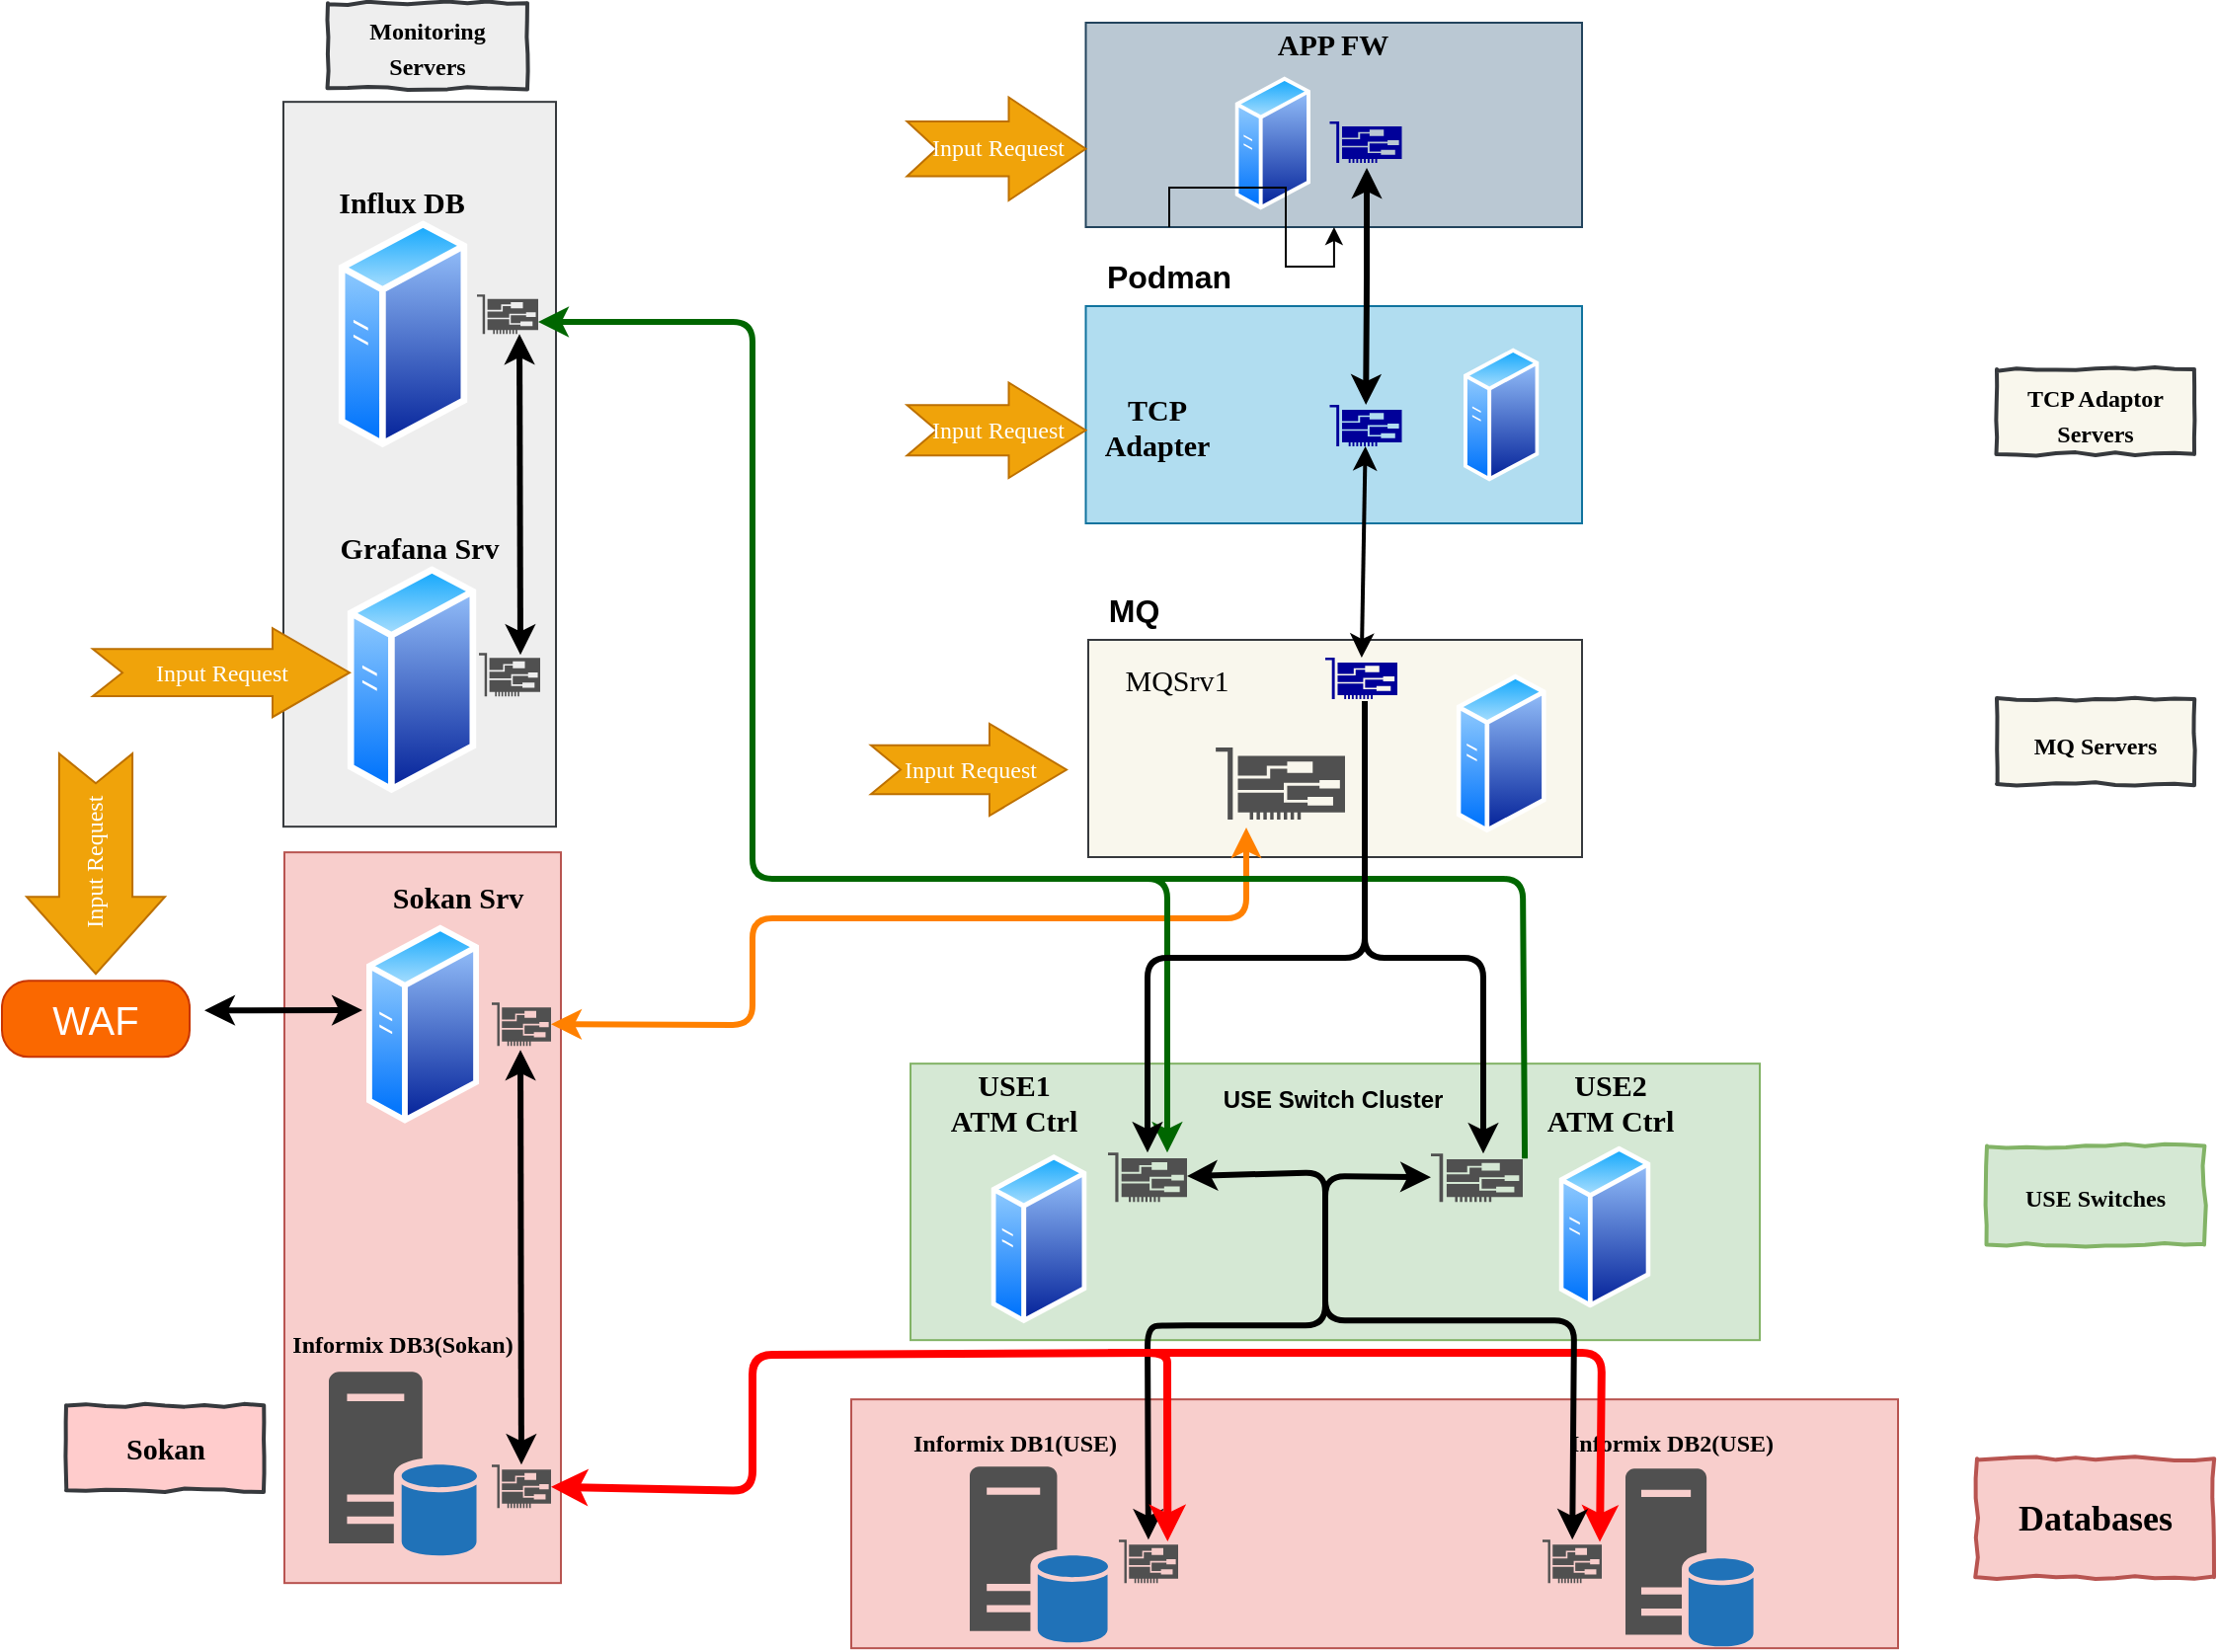 <mxfile version="20.4.0" type="google"><diagram id="qexjKL_MTnsUz6962y9l" name="Page-1"><mxGraphModel grid="1" page="1" gridSize="10" guides="1" tooltips="1" connect="1" arrows="1" fold="1" pageScale="1" pageWidth="2336" pageHeight="1654" math="0" shadow="0"><root><mxCell id="0"/><mxCell id="1" parent="0"/><mxCell id="PhCyqo3ka2LEgslvKDjZ-1" value="" style="rounded=0;whiteSpace=wrap;html=1;fillColor=#eeeeee;strokeColor=#36393d;" vertex="1" parent="1"><mxGeometry x="612.5" y="156.58" width="138" height="367" as="geometry"/></mxCell><mxCell id="KrSL7MlvfdjME8Hw9Vdq-122" value="" style="rounded=0;whiteSpace=wrap;html=1;fillColor=#f8cecc;strokeColor=#b85450;" vertex="1" parent="1"><mxGeometry x="613" y="536.58" width="140" height="370" as="geometry"/></mxCell><mxCell id="KrSL7MlvfdjME8Hw9Vdq-71" value="" style="rounded=0;whiteSpace=wrap;html=1;fillColor=#d5e8d4;strokeColor=#82b366;" vertex="1" parent="1"><mxGeometry x="930" y="643.58" width="430" height="140" as="geometry"/></mxCell><mxCell id="KrSL7MlvfdjME8Hw9Vdq-68" value="" style="rounded=0;whiteSpace=wrap;html=1;fillColor=#f8cecc;strokeColor=#b85450;" vertex="1" parent="1"><mxGeometry x="900" y="813.58" width="530" height="126" as="geometry"/></mxCell><mxCell id="KrSL7MlvfdjME8Hw9Vdq-1" value="" style="shadow=0;dashed=0;html=1;strokeColor=none;fillColor=#505050;labelPosition=center;verticalLabelPosition=bottom;verticalAlign=top;outlineConnect=0;align=center;shape=mxgraph.office.databases.database_server_blue;" vertex="1" parent="1"><mxGeometry x="1292" y="848.58" width="65" height="91" as="geometry"/></mxCell><mxCell id="KrSL7MlvfdjME8Hw9Vdq-12" value="" style="aspect=fixed;perimeter=ellipsePerimeter;html=1;align=center;shadow=0;dashed=0;spacingTop=3;image;image=img/lib/active_directory/generic_server.svg;" vertex="1" parent="1"><mxGeometry x="1258.25" y="685.31" width="46.5" height="81.96" as="geometry"/></mxCell><mxCell id="KrSL7MlvfdjME8Hw9Vdq-14" value="" style="aspect=fixed;perimeter=ellipsePerimeter;html=1;align=center;shadow=0;dashed=0;spacingTop=3;image;image=img/lib/active_directory/generic_server.svg;" vertex="1" parent="1"><mxGeometry x="970.75" y="689.08" width="48.5" height="86.42" as="geometry"/></mxCell><mxCell id="KrSL7MlvfdjME8Hw9Vdq-20" value="" style="pointerEvents=1;shadow=0;dashed=0;html=1;strokeColor=none;fillColor=#505050;labelPosition=center;verticalLabelPosition=bottom;verticalAlign=top;outlineConnect=0;align=center;shape=mxgraph.office.devices.nic;" vertex="1" parent="1"><mxGeometry x="1193.5" y="689.08" width="46.5" height="24.5" as="geometry"/></mxCell><mxCell id="KrSL7MlvfdjME8Hw9Vdq-49" value="" style="shadow=0;dashed=0;html=1;strokeColor=none;fillColor=#505050;labelPosition=center;verticalLabelPosition=bottom;verticalAlign=top;outlineConnect=0;align=center;shape=mxgraph.office.databases.database_server_blue;direction=east;rotation=0;" vertex="1" parent="1"><mxGeometry x="635.5" y="799.58" width="75" height="94" as="geometry"/></mxCell><mxCell id="KrSL7MlvfdjME8Hw9Vdq-50" value="" style="shadow=0;dashed=0;html=1;strokeColor=none;fillColor=#505050;labelPosition=center;verticalLabelPosition=bottom;verticalAlign=top;outlineConnect=0;align=center;shape=mxgraph.office.databases.database_server_blue;" vertex="1" parent="1"><mxGeometry x="960" y="847.58" width="70" height="90" as="geometry"/></mxCell><mxCell id="KrSL7MlvfdjME8Hw9Vdq-60" value="" style="pointerEvents=1;shadow=0;dashed=0;html=1;strokeColor=none;fillColor=#505050;labelPosition=center;verticalLabelPosition=bottom;verticalAlign=top;outlineConnect=0;align=center;shape=mxgraph.office.devices.nic;" vertex="1" parent="1"><mxGeometry x="718" y="846.58" width="30" height="22" as="geometry"/></mxCell><mxCell id="KrSL7MlvfdjME8Hw9Vdq-61" value="" style="pointerEvents=1;shadow=0;dashed=0;html=1;strokeColor=none;fillColor=#505050;labelPosition=center;verticalLabelPosition=bottom;verticalAlign=top;outlineConnect=0;align=center;shape=mxgraph.office.devices.nic;" vertex="1" parent="1"><mxGeometry x="1250" y="884.58" width="30" height="22" as="geometry"/></mxCell><mxCell id="KrSL7MlvfdjME8Hw9Vdq-72" value="" style="pointerEvents=1;shadow=0;dashed=0;html=1;strokeColor=none;fillColor=#505050;labelPosition=center;verticalLabelPosition=bottom;verticalAlign=top;outlineConnect=0;align=center;shape=mxgraph.office.devices.nic;" vertex="1" parent="1"><mxGeometry x="1035.5" y="884.58" width="30" height="22" as="geometry"/></mxCell><mxCell id="KrSL7MlvfdjME8Hw9Vdq-84" value="&lt;h2&gt;&lt;font face=&quot;Times New Roman&quot;&gt;Databases&lt;/font&gt;&lt;/h2&gt;" style="html=1;whiteSpace=wrap;comic=1;strokeWidth=2;fontFamily=Comic Sans MS;fontStyle=1;fillColor=#f8cecc;strokeColor=#b85450;" vertex="1" parent="1"><mxGeometry x="1470" y="843.58" width="120" height="60" as="geometry"/></mxCell><mxCell id="KrSL7MlvfdjME8Hw9Vdq-86" value="&lt;font style=&quot;font-size: 12px&quot;&gt;USE Switches&lt;/font&gt;" style="html=1;whiteSpace=wrap;comic=1;strokeWidth=2;fontFamily=Comic Sans MS;fontStyle=1;fontSize=15;fillColor=#d5e8d4;strokeColor=#82b366;" vertex="1" parent="1"><mxGeometry x="1475" y="685.31" width="110" height="50" as="geometry"/></mxCell><mxCell id="KrSL7MlvfdjME8Hw9Vdq-91" value="&lt;b&gt;USE1&lt;br&gt;ATM Ctrl&lt;br&gt; &lt;/b&gt;" style="text;html=1;strokeColor=none;fillColor=none;align=center;verticalAlign=middle;whiteSpace=wrap;rounded=0;fontSize=15;fontFamily=Times New Roman;" vertex="1" parent="1"><mxGeometry x="915" y="652.7" width="135" height="20" as="geometry"/></mxCell><mxCell id="KrSL7MlvfdjME8Hw9Vdq-103" value="&lt;h3&gt;&lt;font style=&quot;font-size: 12px&quot;&gt;Informix DB1(USE)&lt;/font&gt;&lt;/h3&gt;" style="text;html=1;strokeColor=none;fillColor=none;align=center;verticalAlign=middle;whiteSpace=wrap;rounded=0;fontSize=15;fontFamily=Times New Roman;" vertex="1" parent="1"><mxGeometry x="902.5" y="823.58" width="160" height="20" as="geometry"/></mxCell><mxCell id="KrSL7MlvfdjME8Hw9Vdq-106" value="&lt;h3&gt;&lt;font style=&quot;font-size: 12px&quot;&gt;Informix DB3(Sokan)&lt;/font&gt;&lt;/h3&gt;" style="text;html=1;strokeColor=none;fillColor=none;align=center;verticalAlign=middle;whiteSpace=wrap;rounded=0;fontSize=15;fontFamily=Times New Roman;" vertex="1" parent="1"><mxGeometry x="573" y="774.08" width="200" height="20" as="geometry"/></mxCell><mxCell id="KrSL7MlvfdjME8Hw9Vdq-108" value="&lt;h3&gt;&lt;font style=&quot;font-size: 12px&quot;&gt;Informix DB2(USE)&lt;br&gt;&lt;/font&gt;&lt;/h3&gt;" style="text;html=1;strokeColor=none;fillColor=none;align=center;verticalAlign=middle;whiteSpace=wrap;rounded=0;fontSize=15;fontFamily=Times New Roman;" vertex="1" parent="1"><mxGeometry x="1228" y="823.58" width="175" height="20" as="geometry"/></mxCell><mxCell id="KrSL7MlvfdjME8Hw9Vdq-115" value="" style="aspect=fixed;perimeter=ellipsePerimeter;html=1;align=center;shadow=0;dashed=0;spacingTop=3;image;image=img/lib/active_directory/generic_server.svg;" vertex="1" parent="1"><mxGeometry x="639.5" y="216.58" width="67" height="115" as="geometry"/></mxCell><mxCell id="KrSL7MlvfdjME8Hw9Vdq-116" value="" style="pointerEvents=1;shadow=0;dashed=0;html=1;strokeColor=none;fillColor=#505050;labelPosition=center;verticalLabelPosition=bottom;verticalAlign=top;outlineConnect=0;align=center;shape=mxgraph.office.devices.nic;" vertex="1" parent="1"><mxGeometry x="710.5" y="254.08" width="31" height="20" as="geometry"/></mxCell><mxCell id="PhCyqo3ka2LEgslvKDjZ-2" value="" style="aspect=fixed;perimeter=ellipsePerimeter;html=1;align=center;shadow=0;dashed=0;spacingTop=3;image;image=img/lib/active_directory/generic_server.svg;" vertex="1" parent="1"><mxGeometry x="644.5" y="391.58" width="66" height="115" as="geometry"/></mxCell><mxCell id="PhCyqo3ka2LEgslvKDjZ-4" value="" style="aspect=fixed;perimeter=ellipsePerimeter;html=1;align=center;shadow=0;dashed=0;spacingTop=3;image;image=img/lib/active_directory/generic_server.svg;" vertex="1" parent="1"><mxGeometry x="654.5" y="572.58" width="57" height="102" as="geometry"/></mxCell><mxCell id="KrSL7MlvfdjME8Hw9Vdq-15" value="" style="pointerEvents=1;shadow=0;dashed=0;html=1;strokeColor=none;fillColor=#505050;labelPosition=center;verticalLabelPosition=bottom;verticalAlign=top;outlineConnect=0;align=center;shape=mxgraph.office.devices.nic;" vertex="1" parent="1"><mxGeometry x="1030" y="688.58" width="40" height="25" as="geometry"/></mxCell><mxCell id="PhCyqo3ka2LEgslvKDjZ-8" value="" style="rounded=0;whiteSpace=wrap;html=1;fillColor=#f9f7ed;strokeColor=#36393d;" vertex="1" parent="1"><mxGeometry x="1020" y="429" width="250" height="110" as="geometry"/></mxCell><mxCell id="PhCyqo3ka2LEgslvKDjZ-11" value="MQSrv1" style="text;html=1;strokeColor=none;fillColor=none;align=center;verticalAlign=middle;whiteSpace=wrap;rounded=0;fontSize=15;fontFamily=Times New Roman;" vertex="1" parent="1"><mxGeometry x="1044.56" y="439" width="40" height="20" as="geometry"/></mxCell><mxCell id="PhCyqo3ka2LEgslvKDjZ-13" value="" style="pointerEvents=1;shadow=0;dashed=0;html=1;strokeColor=none;fillColor=#505050;labelPosition=center;verticalLabelPosition=bottom;verticalAlign=top;outlineConnect=0;align=center;shape=mxgraph.office.devices.nic;" vertex="1" parent="1"><mxGeometry x="1084.56" y="483.5" width="65.44" height="36.5" as="geometry"/></mxCell><mxCell id="PhCyqo3ka2LEgslvKDjZ-15" value="" style="pointerEvents=1;shadow=0;dashed=0;html=1;strokeColor=none;fillColor=#505050;labelPosition=center;verticalLabelPosition=bottom;verticalAlign=top;outlineConnect=0;align=center;shape=mxgraph.office.devices.nic;" vertex="1" parent="1"><mxGeometry x="718" y="612.58" width="30" height="22" as="geometry"/></mxCell><mxCell id="PhCyqo3ka2LEgslvKDjZ-17" value="Sokan Srv" style="text;html=1;strokeColor=none;fillColor=none;align=center;verticalAlign=middle;whiteSpace=wrap;rounded=0;fontSize=15;fontFamily=Times New Roman;fontStyle=1" vertex="1" parent="1"><mxGeometry x="601" y="548.58" width="200" height="20" as="geometry"/></mxCell><mxCell id="PhCyqo3ka2LEgslvKDjZ-18" value="" style="pointerEvents=1;shadow=0;dashed=0;html=1;strokeColor=none;fillColor=#505050;labelPosition=center;verticalLabelPosition=bottom;verticalAlign=top;outlineConnect=0;align=center;shape=mxgraph.office.devices.nic;" vertex="1" parent="1"><mxGeometry x="711.5" y="435.58" width="31" height="22" as="geometry"/></mxCell><mxCell id="PhCyqo3ka2LEgslvKDjZ-19" value="Grafana Srv" style="text;html=1;strokeColor=none;fillColor=none;align=center;verticalAlign=middle;whiteSpace=wrap;rounded=0;fontSize=15;fontFamily=Times New Roman;fontStyle=1" vertex="1" parent="1"><mxGeometry x="581" y="371.58" width="201" height="20" as="geometry"/></mxCell><mxCell id="PhCyqo3ka2LEgslvKDjZ-20" value="Influx DB" style="text;html=1;strokeColor=none;fillColor=none;align=center;verticalAlign=middle;whiteSpace=wrap;rounded=0;fontSize=15;fontFamily=Times New Roman;fontStyle=1" vertex="1" parent="1"><mxGeometry x="571.5" y="196.58" width="201" height="20" as="geometry"/></mxCell><mxCell id="PhCyqo3ka2LEgslvKDjZ-22" value="" style="aspect=fixed;perimeter=ellipsePerimeter;html=1;align=center;shadow=0;dashed=0;spacingTop=3;image;image=img/lib/active_directory/generic_server.svg;" vertex="1" parent="1"><mxGeometry x="1206.34" y="446" width="45.56" height="81" as="geometry"/></mxCell><mxCell id="PhCyqo3ka2LEgslvKDjZ-27" value="&lt;font style=&quot;font-size: 12px&quot; face=&quot;Comic Sans MS&quot;&gt;MQ Servers&lt;/font&gt;" style="html=1;whiteSpace=wrap;comic=1;strokeWidth=2;fontFamily=Comic Sans MS;fontStyle=1;fontSize=15;fillColor=#f9f7ed;strokeColor=#36393d;" vertex="1" parent="1"><mxGeometry x="1480" y="459" width="100" height="43" as="geometry"/></mxCell><mxCell id="PhCyqo3ka2LEgslvKDjZ-28" value="&lt;font style=&quot;font-size: 12px&quot; face=&quot;Comic Sans MS&quot;&gt;Monitoring Servers&lt;/font&gt;" style="html=1;whiteSpace=wrap;comic=1;strokeWidth=2;fontFamily=Comic Sans MS;fontStyle=1;fontSize=15;fillColor=#eeeeee;strokeColor=#36393d;" vertex="1" parent="1"><mxGeometry x="635" y="106.58" width="101" height="43" as="geometry"/></mxCell><mxCell id="PhCyqo3ka2LEgslvKDjZ-29" value="Sokan" style="html=1;whiteSpace=wrap;comic=1;strokeWidth=2;fontFamily=Comic Sans MS;fontStyle=1;fontSize=15;fillColor=#ffcccc;strokeColor=#36393d;" vertex="1" parent="1"><mxGeometry x="502.5" y="816.58" width="100" height="43" as="geometry"/></mxCell><mxCell id="PhCyqo3ka2LEgslvKDjZ-59" value="" style="endArrow=classic;startArrow=classic;html=1;strokeWidth=3;fontFamily=Times New Roman;" edge="1" parent="1" source="KrSL7MlvfdjME8Hw9Vdq-60"><mxGeometry width="50" height="50" relative="1" as="geometry"><mxPoint x="623.55" y="732.58" as="sourcePoint"/><mxPoint x="732.5" y="636.58" as="targetPoint"/></mxGeometry></mxCell><mxCell id="PhCyqo3ka2LEgslvKDjZ-62" value="Input Request" style="html=1;shadow=0;dashed=0;align=center;verticalAlign=middle;shape=mxgraph.arrows2.arrow;dy=0.47;dx=39;notch=15;fontFamily=Times New Roman;rotation=0;fillColor=#f0a30a;strokeColor=#BD7000;fontColor=#ffffff;" vertex="1" parent="1"><mxGeometry x="516" y="423.08" width="130" height="45" as="geometry"/></mxCell><mxCell id="PhCyqo3ka2LEgslvKDjZ-63" value="" style="endArrow=classic;startArrow=classic;html=1;strokeWidth=3;fontFamily=Times New Roman;" edge="1" parent="1"><mxGeometry width="50" height="50" relative="1" as="geometry"><mxPoint x="732.5" y="436.58" as="sourcePoint"/><mxPoint x="732" y="274.08" as="targetPoint"/></mxGeometry></mxCell><mxCell id="zXcnGkkKHoSD6nFZU3IA-2" value="" style="rounded=0;whiteSpace=wrap;html=1;fillColor=#b1ddf0;strokeColor=#10739e;" vertex="1" parent="1"><mxGeometry x="1018.75" y="260" width="251.25" height="110" as="geometry"/></mxCell><mxCell id="zXcnGkkKHoSD6nFZU3IA-4" value="&lt;b&gt;TCP Adapter&lt;/b&gt;" style="text;html=1;strokeColor=none;fillColor=none;align=center;verticalAlign=middle;whiteSpace=wrap;rounded=0;fontSize=15;fontFamily=Times New Roman;" vertex="1" parent="1"><mxGeometry x="1031" y="311" width="47.75" height="19" as="geometry"/></mxCell><mxCell id="zXcnGkkKHoSD6nFZU3IA-6" value="" style="pointerEvents=1;shadow=0;dashed=0;html=1;strokeColor=none;labelPosition=center;verticalLabelPosition=bottom;verticalAlign=top;outlineConnect=0;align=center;shape=mxgraph.office.devices.nic;fillColor=#000099;" vertex="1" parent="1"><mxGeometry x="1142.25" y="310" width="36.5" height="21" as="geometry"/></mxCell><mxCell id="zXcnGkkKHoSD6nFZU3IA-8" value="" style="aspect=fixed;perimeter=ellipsePerimeter;html=1;align=center;shadow=0;dashed=0;spacingTop=3;image;image=img/lib/active_directory/generic_server.svg;" vertex="1" parent="1"><mxGeometry x="1210" y="281" width="38.25" height="68" as="geometry"/></mxCell><mxCell id="zXcnGkkKHoSD6nFZU3IA-14" value="" style="rounded=0;whiteSpace=wrap;html=1;fillColor=#bac8d3;strokeColor=#23445d;" vertex="1" parent="1"><mxGeometry x="1018.75" y="116.5" width="251.25" height="103.5" as="geometry"/></mxCell><mxCell id="zXcnGkkKHoSD6nFZU3IA-16" value="&lt;b&gt;APP FW&lt;/b&gt;" style="text;html=1;strokeColor=none;fillColor=none;align=center;verticalAlign=middle;whiteSpace=wrap;rounded=0;fontSize=15;fontFamily=Times New Roman;" vertex="1" parent="1"><mxGeometry x="1110.82" y="116.5" width="65.68" height="20" as="geometry"/></mxCell><mxCell id="zXcnGkkKHoSD6nFZU3IA-18" value="" style="pointerEvents=1;shadow=0;dashed=0;html=1;strokeColor=none;labelPosition=center;verticalLabelPosition=bottom;verticalAlign=top;outlineConnect=0;align=center;shape=mxgraph.office.devices.nic;fillColor=#000099;" vertex="1" parent="1"><mxGeometry x="1142.25" y="166.5" width="36.5" height="21" as="geometry"/></mxCell><mxCell id="zXcnGkkKHoSD6nFZU3IA-20" value="" style="aspect=fixed;perimeter=ellipsePerimeter;html=1;align=center;shadow=0;dashed=0;spacingTop=3;image;image=img/lib/active_directory/generic_server.svg;" vertex="1" parent="1"><mxGeometry x="1094.25" y="143.5" width="38.25" height="68" as="geometry"/></mxCell><mxCell id="zXcnGkkKHoSD6nFZU3IA-25" value="&lt;b&gt;USE Switch Cluster&lt;/b&gt;" style="text;html=1;strokeColor=none;fillColor=none;align=center;verticalAlign=middle;whiteSpace=wrap;rounded=0;" vertex="1" parent="1"><mxGeometry x="1083.5" y="651.58" width="120" height="20" as="geometry"/></mxCell><mxCell id="zXcnGkkKHoSD6nFZU3IA-31" value="" style="endArrow=classic;startArrow=classic;html=1;rounded=1;strokeWidth=3;fillColor=#ffff88;strokeColor=#FF8000;entryX=0.236;entryY=1.11;entryDx=0;entryDy=0;entryPerimeter=0;" edge="1" parent="1" source="PhCyqo3ka2LEgslvKDjZ-15" target="PhCyqo3ka2LEgslvKDjZ-13"><mxGeometry width="50" height="50" relative="1" as="geometry"><mxPoint x="550" y="1030" as="sourcePoint"/><mxPoint x="570" y="560" as="targetPoint"/><Array as="points"><mxPoint x="850" y="624"/><mxPoint x="850" y="570"/><mxPoint x="1100" y="570"/></Array></mxGeometry></mxCell><mxCell id="zXcnGkkKHoSD6nFZU3IA-38" value="" style="endArrow=classic;html=1;strokeColor=#FF0000;strokeWidth=4;entryX=0.967;entryY=0.055;entryDx=0;entryDy=0;entryPerimeter=0;" edge="1" parent="1" target="KrSL7MlvfdjME8Hw9Vdq-61"><mxGeometry width="50" height="50" relative="1" as="geometry"><mxPoint x="1030" y="790" as="sourcePoint"/><mxPoint x="1420" y="733.58" as="targetPoint"/><Array as="points"><mxPoint x="1130" y="790"/><mxPoint x="1280" y="790"/></Array></mxGeometry></mxCell><mxCell id="zXcnGkkKHoSD6nFZU3IA-40" value="" style="endArrow=classic;html=1;strokeWidth=3;startArrow=classic;startFill=1;" edge="1" parent="1" target="KrSL7MlvfdjME8Hw9Vdq-15" source="KrSL7MlvfdjME8Hw9Vdq-72"><mxGeometry width="50" height="50" relative="1" as="geometry"><mxPoint x="1050" y="814.58" as="sourcePoint"/><mxPoint x="1080" y="701.08" as="targetPoint"/><Array as="points"><mxPoint x="1050" y="776.58"/><mxPoint x="1060" y="776.08"/><mxPoint x="1140" y="776.08"/><mxPoint x="1140" y="698.58"/></Array></mxGeometry></mxCell><mxCell id="zXcnGkkKHoSD6nFZU3IA-41" value="" style="endArrow=classic;html=1;strokeWidth=3;strokeColor=default;startArrow=classic;startFill=1;" edge="1" parent="1" source="KrSL7MlvfdjME8Hw9Vdq-61" target="KrSL7MlvfdjME8Hw9Vdq-20"><mxGeometry width="50" height="50" relative="1" as="geometry"><mxPoint x="1060" y="821.08" as="sourcePoint"/><mxPoint x="1080" y="708.58" as="targetPoint"/><Array as="points"><mxPoint x="1266" y="773.58"/><mxPoint x="1140" y="773.58"/><mxPoint x="1140" y="753.58"/><mxPoint x="1140" y="700.58"/></Array></mxGeometry></mxCell><mxCell id="zXcnGkkKHoSD6nFZU3IA-51" style="edgeStyle=orthogonalEdgeStyle;rounded=1;orthogonalLoop=1;jettySize=auto;html=1;strokeWidth=3;strokeColor=#006600;startArrow=classic;startFill=1;" edge="1" parent="1" source="KrSL7MlvfdjME8Hw9Vdq-15" target="KrSL7MlvfdjME8Hw9Vdq-116"><mxGeometry relative="1" as="geometry"><mxPoint x="710" y="655" as="sourcePoint"/><mxPoint x="499" y="268" as="targetPoint"/><Array as="points"><mxPoint x="1060" y="550"/><mxPoint x="850" y="550"/><mxPoint x="850" y="268"/></Array></mxGeometry></mxCell><mxCell id="zXcnGkkKHoSD6nFZU3IA-52" value="" style="endArrow=none;html=1;strokeColor=#006600;strokeWidth=3;exitX=1.022;exitY=0.102;exitDx=0;exitDy=0;exitPerimeter=0;" edge="1" parent="1" source="KrSL7MlvfdjME8Hw9Vdq-20"><mxGeometry width="50" height="50" relative="1" as="geometry"><mxPoint x="1050" y="540" as="sourcePoint"/><mxPoint x="880" y="550" as="targetPoint"/><Array as="points"><mxPoint x="1240" y="550"/></Array></mxGeometry></mxCell><mxCell id="zXcnGkkKHoSD6nFZU3IA-56" value="" style="endArrow=classic;startArrow=classic;html=1;strokeWidth=3;" edge="1" parent="1" source="zXcnGkkKHoSD6nFZU3IA-6"><mxGeometry width="50" height="50" relative="1" as="geometry"><mxPoint x="1050" y="540" as="sourcePoint"/><mxPoint x="1161" y="190" as="targetPoint"/><Array as="points"><mxPoint x="1161" y="250"/><mxPoint x="1161" y="240"/></Array></mxGeometry></mxCell><mxCell id="nlsicCzrsB_D-ZlwdS_g-1" value="" style="edgeStyle=orthogonalEdgeStyle;rounded=0;orthogonalLoop=1;jettySize=auto;html=1;" edge="1" parent="1" source="zXcnGkkKHoSD6nFZU3IA-62" target="zXcnGkkKHoSD6nFZU3IA-14"><mxGeometry relative="1" as="geometry"/></mxCell><mxCell id="zXcnGkkKHoSD6nFZU3IA-62" value="&lt;font style=&quot;font-size: 16px&quot;&gt;&lt;b&gt;Podman&lt;br&gt;&lt;/b&gt;&lt;/font&gt;" style="text;html=1;strokeColor=none;fillColor=none;align=center;verticalAlign=middle;whiteSpace=wrap;rounded=0;" vertex="1" parent="1"><mxGeometry x="1022" y="220" width="78" height="50" as="geometry"/></mxCell><mxCell id="zXcnGkkKHoSD6nFZU3IA-83" value="" style="endArrow=classic;startArrow=classic;html=1;strokeWidth=4;strokeColor=#FF0000;exitX=0.822;exitY=0.044;exitDx=0;exitDy=0;exitPerimeter=0;" edge="1" parent="1" source="KrSL7MlvfdjME8Hw9Vdq-72" target="KrSL7MlvfdjME8Hw9Vdq-60"><mxGeometry width="50" height="50" relative="1" as="geometry"><mxPoint x="720.554" y="882" as="sourcePoint"/><mxPoint x="505.5" y="892" as="targetPoint"/><Array as="points"><mxPoint x="1060" y="810"/><mxPoint x="1060" y="790"/><mxPoint x="850" y="791"/><mxPoint x="850" y="860"/></Array></mxGeometry></mxCell><mxCell id="zXcnGkkKHoSD6nFZU3IA-94" style="edgeStyle=orthogonalEdgeStyle;rounded=1;orthogonalLoop=1;jettySize=auto;html=1;strokeColor=#000000;strokeWidth=3;" edge="1" parent="1" target="KrSL7MlvfdjME8Hw9Vdq-20"><mxGeometry relative="1" as="geometry"><mxPoint x="1160" y="460" as="sourcePoint"/><mxPoint x="1290" y="650" as="targetPoint"/><Array as="points"><mxPoint x="1160" y="590"/><mxPoint x="1220" y="590"/></Array></mxGeometry></mxCell><mxCell id="zXcnGkkKHoSD6nFZU3IA-99" value="&lt;b&gt;USE2&lt;br&gt;ATM Ctrl&lt;br&gt; &lt;/b&gt;" style="text;html=1;strokeColor=none;fillColor=none;align=center;verticalAlign=middle;whiteSpace=wrap;rounded=0;fontSize=15;fontFamily=Times New Roman;" vertex="1" parent="1"><mxGeometry x="1217" y="652.7" width="135" height="20" as="geometry"/></mxCell><mxCell id="zXcnGkkKHoSD6nFZU3IA-103" value="Input Request" style="html=1;shadow=0;dashed=0;align=center;verticalAlign=middle;shape=mxgraph.arrows2.arrow;dy=0.47;dx=39;notch=15;fontFamily=Times New Roman;rotation=0;fillColor=#f0a30a;strokeColor=#BD7000;fontColor=#ffffff;" vertex="1" parent="1"><mxGeometry x="910" y="471.5" width="99" height="46.5" as="geometry"/></mxCell><mxCell id="zXcnGkkKHoSD6nFZU3IA-104" value="Input Request" style="html=1;shadow=0;dashed=0;align=center;verticalAlign=middle;shape=mxgraph.arrows2.arrow;dy=0.47;dx=39;notch=15;fontFamily=Times New Roman;rotation=0;fillColor=#f0a30a;strokeColor=#BD7000;fontColor=#ffffff;" vertex="1" parent="1"><mxGeometry x="928.25" y="154.25" width="90.5" height="52.25" as="geometry"/></mxCell><mxCell id="zXcnGkkKHoSD6nFZU3IA-105" value="Input Request" style="html=1;shadow=0;dashed=0;align=center;verticalAlign=middle;shape=mxgraph.arrows2.arrow;dy=0.47;dx=39;notch=15;fontFamily=Times New Roman;rotation=0;fillColor=#f0a30a;strokeColor=#BD7000;fontColor=#ffffff;" vertex="1" parent="1"><mxGeometry x="928.25" y="298.75" width="90.5" height="48.25" as="geometry"/></mxCell><mxCell id="zXcnGkkKHoSD6nFZU3IA-106" value="&lt;font style=&quot;font-size: 20px&quot;&gt;WAF&lt;/font&gt;" style="rounded=1;whiteSpace=wrap;html=1;fillColor=#fa6800;strokeColor=#C73500;arcSize=35;fontColor=#ffffff;" vertex="1" parent="1"><mxGeometry x="470" y="601.66" width="95" height="38.5" as="geometry"/></mxCell><mxCell id="zXcnGkkKHoSD6nFZU3IA-107" value="Input Request" style="html=1;shadow=0;dashed=0;align=center;verticalAlign=middle;shape=mxgraph.arrows2.arrow;dy=0.47;dx=39;notch=15;fontFamily=Times New Roman;rotation=0;fillColor=#f0a30a;strokeColor=#BD7000;fontColor=#ffffff;direction=south;textDirection=ltr;horizontal=0;" vertex="1" parent="1"><mxGeometry x="482.5" y="486.58" width="70" height="111.5" as="geometry"/></mxCell><mxCell id="zXcnGkkKHoSD6nFZU3IA-108" value="" style="endArrow=classic;startArrow=classic;html=1;strokeWidth=3;fontFamily=Times New Roman;entryX=-0.035;entryY=0.431;entryDx=0;entryDy=0;entryPerimeter=0;" edge="1" parent="1" target="PhCyqo3ka2LEgslvKDjZ-4"><mxGeometry width="50" height="50" relative="1" as="geometry"><mxPoint x="572.5" y="616.58" as="sourcePoint"/><mxPoint x="592.5" y="520.7" as="targetPoint"/></mxGeometry></mxCell><mxCell id="L4OLAJBxcUj52FUH_ei4-2" value="&lt;font style=&quot;font-size: 12px&quot; face=&quot;Comic Sans MS&quot;&gt;TCP Adaptor Servers&lt;/font&gt;" style="html=1;whiteSpace=wrap;comic=1;strokeWidth=2;fontFamily=Comic Sans MS;fontStyle=1;fontSize=15;fillColor=#f9f7ed;strokeColor=#36393d;" vertex="1" parent="1"><mxGeometry x="1480" y="292" width="100" height="43" as="geometry"/></mxCell><mxCell id="L4OLAJBxcUj52FUH_ei4-3" value="&lt;font style=&quot;font-size: 16px&quot;&gt;&lt;b&gt;MQ&amp;nbsp;&lt;br&gt;&lt;/b&gt;&lt;/font&gt;" style="text;html=1;strokeColor=none;fillColor=none;align=center;verticalAlign=middle;whiteSpace=wrap;rounded=0;" vertex="1" parent="1"><mxGeometry x="979.57" y="389" width="131.25" height="50" as="geometry"/></mxCell><mxCell id="L4OLAJBxcUj52FUH_ei4-5" value="" style="pointerEvents=1;shadow=0;dashed=0;html=1;strokeColor=none;labelPosition=center;verticalLabelPosition=bottom;verticalAlign=top;outlineConnect=0;align=center;shape=mxgraph.office.devices.nic;fillColor=#000099;" vertex="1" parent="1"><mxGeometry x="1140" y="438" width="36.5" height="21" as="geometry"/></mxCell><mxCell id="L4OLAJBxcUj52FUH_ei4-8" value="" style="endArrow=classic;startArrow=classic;html=1;strokeWidth=2;" edge="1" parent="1" source="L4OLAJBxcUj52FUH_ei4-5" target="zXcnGkkKHoSD6nFZU3IA-6"><mxGeometry width="50" height="50" relative="1" as="geometry"><mxPoint x="1150" y="550" as="sourcePoint"/><mxPoint x="1200" y="500" as="targetPoint"/></mxGeometry></mxCell><mxCell id="nlsicCzrsB_D-ZlwdS_g-2" value="" style="endArrow=classic;html=1;rounded=1;strokeWidth=3;edgeStyle=orthogonalEdgeStyle;" edge="1" parent="1" target="KrSL7MlvfdjME8Hw9Vdq-15"><mxGeometry width="50" height="50" relative="1" as="geometry"><mxPoint x="1160" y="460" as="sourcePoint"/><mxPoint x="1230" y="570" as="targetPoint"/><Array as="points"><mxPoint x="1160" y="590"/><mxPoint x="1050" y="590"/></Array></mxGeometry></mxCell></root></mxGraphModel></diagram></mxfile>